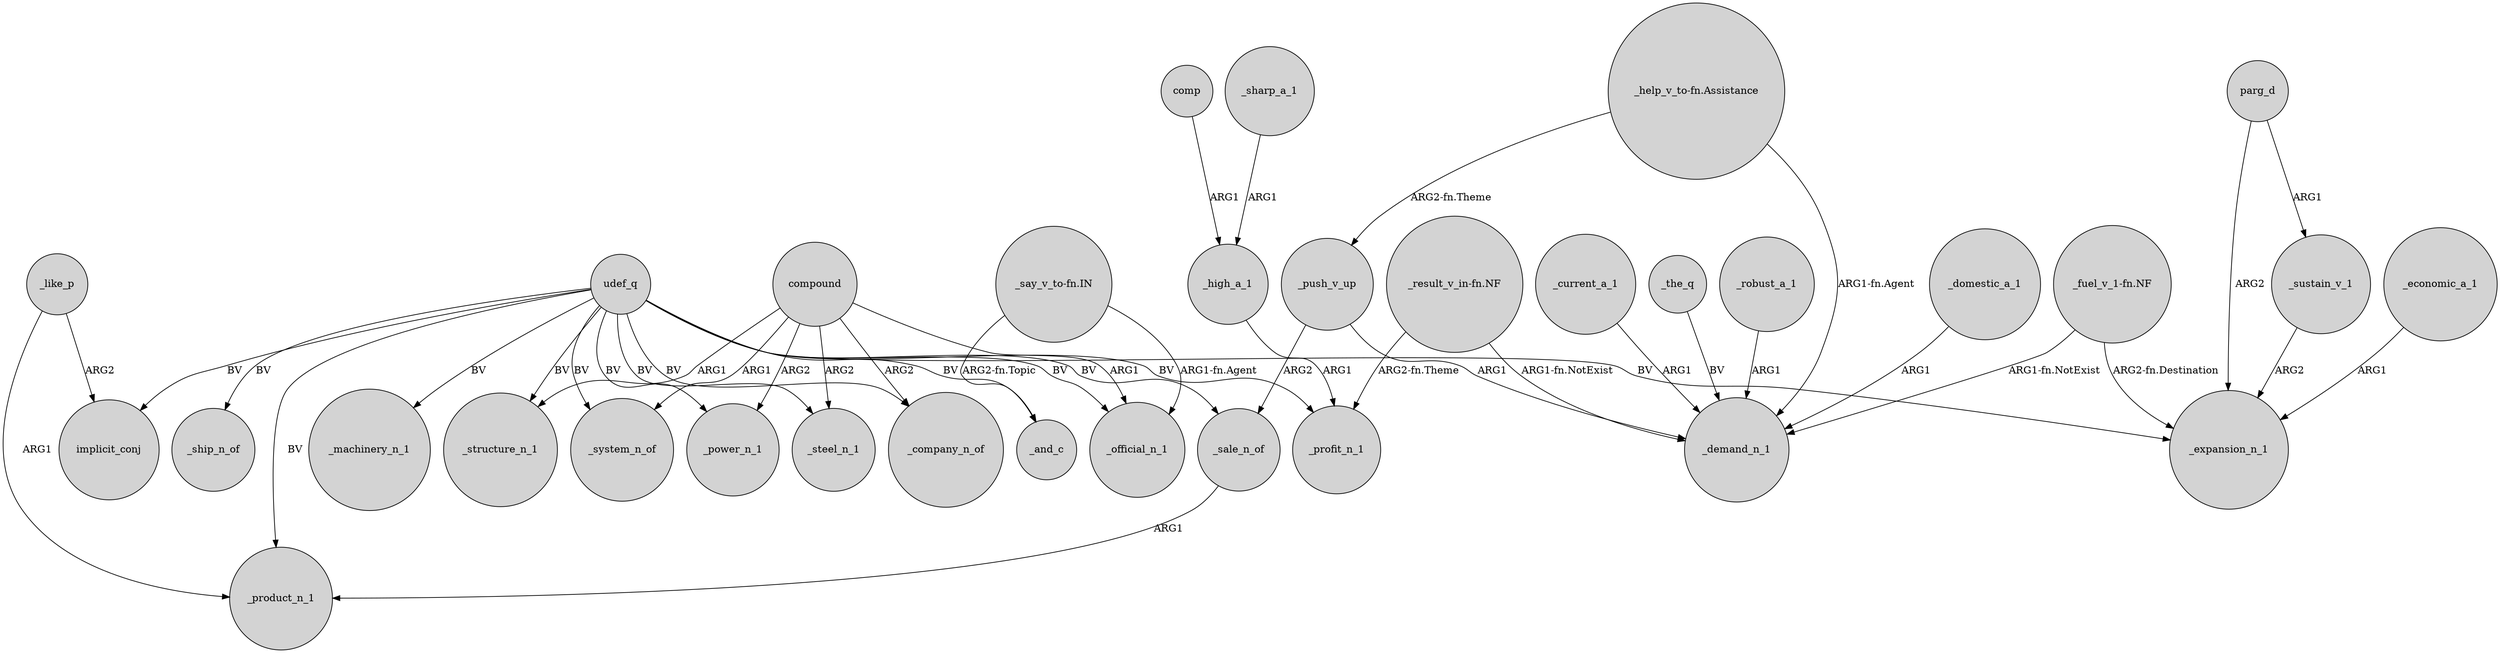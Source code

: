 digraph {
	node [shape=circle style=filled]
	_like_p -> _product_n_1 [label=ARG1]
	_the_q -> _demand_n_1 [label=BV]
	parg_d -> _sustain_v_1 [label=ARG1]
	udef_q -> _machinery_n_1 [label=BV]
	"_help_v_to-fn.Assistance" -> _demand_n_1 [label="ARG1-fn.Agent"]
	_push_v_up -> _demand_n_1 [label=ARG1]
	udef_q -> _ship_n_of [label=BV]
	_domestic_a_1 -> _demand_n_1 [label=ARG1]
	_like_p -> implicit_conj [label=ARG2]
	compound -> _system_n_of [label=ARG1]
	"_say_v_to-fn.IN" -> _official_n_1 [label="ARG1-fn.Agent"]
	_sale_n_of -> _product_n_1 [label=ARG1]
	_current_a_1 -> _demand_n_1 [label=ARG1]
	udef_q -> _system_n_of [label=BV]
	compound -> _structure_n_1 [label=ARG1]
	compound -> _company_n_of [label=ARG2]
	"_fuel_v_1-fn.NF" -> _expansion_n_1 [label="ARG2-fn.Destination"]
	"_result_v_in-fn.NF" -> _profit_n_1 [label="ARG2-fn.Theme"]
	comp -> _high_a_1 [label=ARG1]
	udef_q -> _steel_n_1 [label=BV]
	_push_v_up -> _sale_n_of [label=ARG2]
	udef_q -> implicit_conj [label=BV]
	_economic_a_1 -> _expansion_n_1 [label=ARG1]
	udef_q -> _structure_n_1 [label=BV]
	_sharp_a_1 -> _high_a_1 [label=ARG1]
	"_fuel_v_1-fn.NF" -> _demand_n_1 [label="ARG1-fn.NotExist"]
	udef_q -> _official_n_1 [label=BV]
	compound -> _power_n_1 [label=ARG2]
	"_say_v_to-fn.IN" -> _and_c [label="ARG2-fn.Topic"]
	udef_q -> _expansion_n_1 [label=BV]
	_robust_a_1 -> _demand_n_1 [label=ARG1]
	udef_q -> _sale_n_of [label=BV]
	compound -> _official_n_1 [label=ARG1]
	_sustain_v_1 -> _expansion_n_1 [label=ARG2]
	"_help_v_to-fn.Assistance" -> _push_v_up [label="ARG2-fn.Theme"]
	udef_q -> _product_n_1 [label=BV]
	"_result_v_in-fn.NF" -> _demand_n_1 [label="ARG1-fn.NotExist"]
	udef_q -> _profit_n_1 [label=BV]
	udef_q -> _company_n_of [label=BV]
	udef_q -> _and_c [label=BV]
	udef_q -> _power_n_1 [label=BV]
	parg_d -> _expansion_n_1 [label=ARG2]
	_high_a_1 -> _profit_n_1 [label=ARG1]
	compound -> _steel_n_1 [label=ARG2]
}
